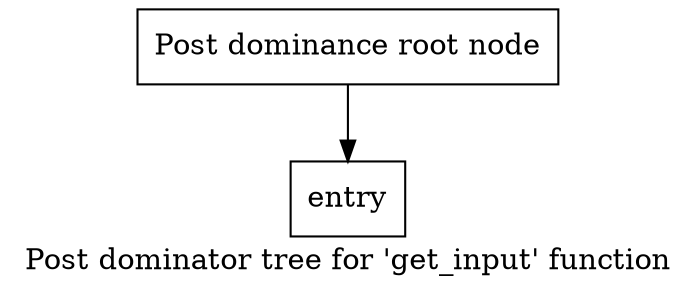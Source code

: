 digraph "Post dominator tree for 'get_input' function" {
	label="Post dominator tree for 'get_input' function";

	Node0x558c2cb07ac0 [shape=record,label="{Post dominance root node}"];
	Node0x558c2cb07ac0 -> Node0x558c2cb07f30;
	Node0x558c2cb07f30 [shape=record,label="{entry}"];
}
